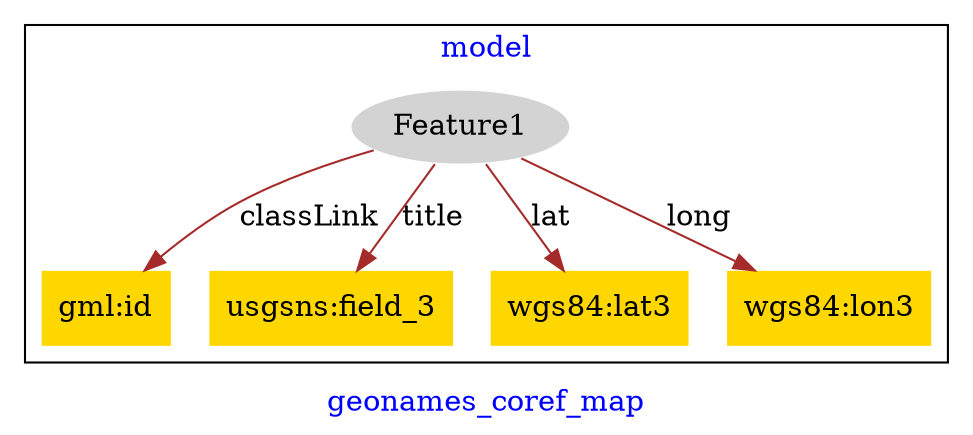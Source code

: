 digraph n0 {
fontcolor="blue"
remincross="true"
label="geonames_coref_map"
subgraph cluster {
label="model"
n2[style="filled",color="white",fillcolor="lightgray",label="Feature1"];
n3[shape="plaintext",style="filled",fillcolor="gold",label="gml:id"];
n4[shape="plaintext",style="filled",fillcolor="gold",label="usgsns:field_3"];
n5[shape="plaintext",style="filled",fillcolor="gold",label="wgs84:lat3"];
n6[shape="plaintext",style="filled",fillcolor="gold",label="wgs84:lon3"];
}
n2 -> n3[color="brown",fontcolor="black",label="classLink"]
n2 -> n4[color="brown",fontcolor="black",label="title"]
n2 -> n5[color="brown",fontcolor="black",label="lat"]
n2 -> n6[color="brown",fontcolor="black",label="long"]
}
